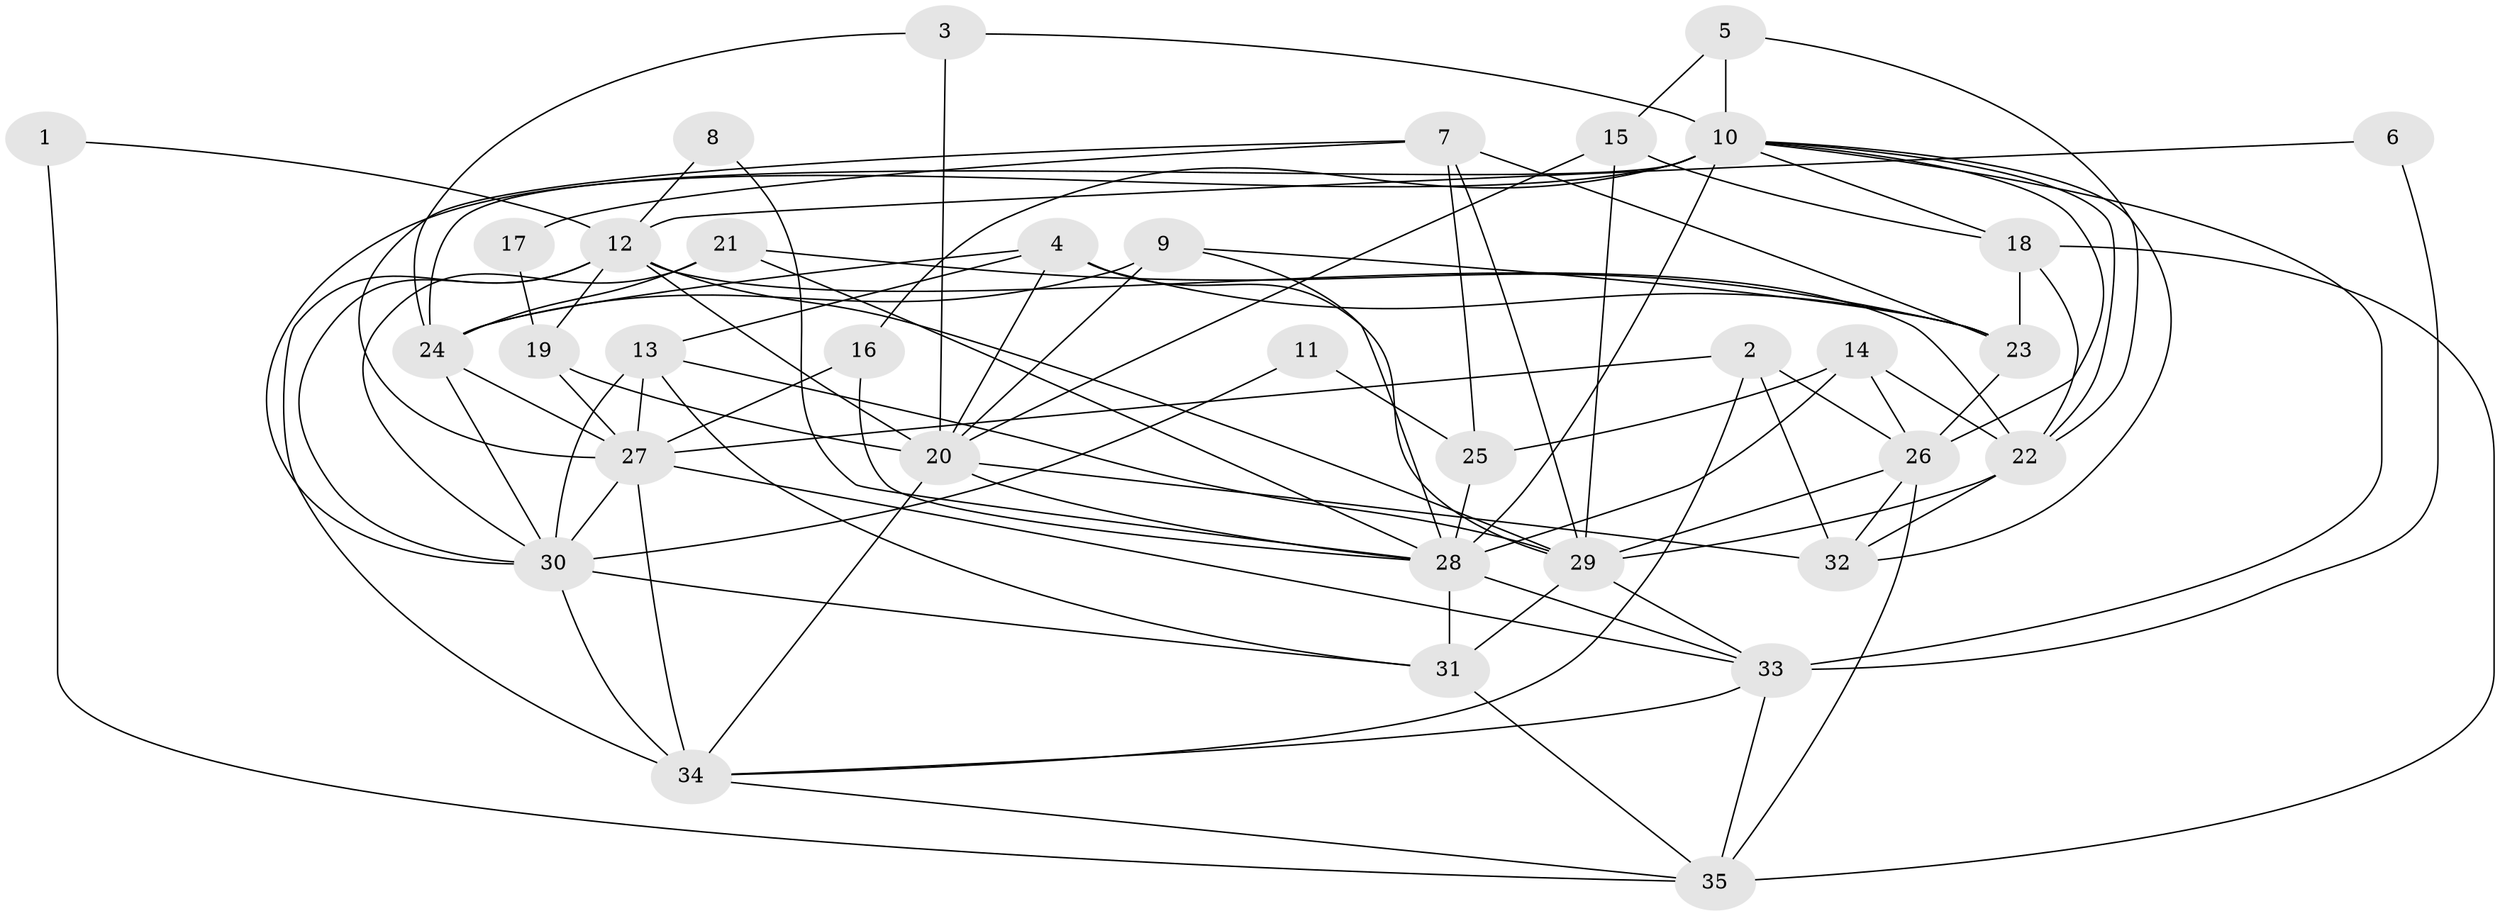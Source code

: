 // original degree distribution, {2: 0.17391304347826086, 4: 0.34782608695652173, 3: 0.18840579710144928, 5: 0.15942028985507245, 7: 0.028985507246376812, 8: 0.043478260869565216, 6: 0.057971014492753624}
// Generated by graph-tools (version 1.1) at 2025/26/03/09/25 03:26:19]
// undirected, 35 vertices, 95 edges
graph export_dot {
graph [start="1"]
  node [color=gray90,style=filled];
  1;
  2;
  3;
  4;
  5;
  6;
  7;
  8;
  9;
  10;
  11;
  12;
  13;
  14;
  15;
  16;
  17;
  18;
  19;
  20;
  21;
  22;
  23;
  24;
  25;
  26;
  27;
  28;
  29;
  30;
  31;
  32;
  33;
  34;
  35;
  1 -- 12 [weight=1.0];
  1 -- 35 [weight=1.0];
  2 -- 26 [weight=1.0];
  2 -- 27 [weight=1.0];
  2 -- 32 [weight=1.0];
  2 -- 34 [weight=1.0];
  3 -- 10 [weight=1.0];
  3 -- 20 [weight=1.0];
  3 -- 24 [weight=1.0];
  4 -- 13 [weight=1.0];
  4 -- 20 [weight=1.0];
  4 -- 23 [weight=2.0];
  4 -- 24 [weight=1.0];
  4 -- 29 [weight=1.0];
  5 -- 10 [weight=1.0];
  5 -- 15 [weight=1.0];
  5 -- 22 [weight=1.0];
  6 -- 12 [weight=1.0];
  6 -- 33 [weight=1.0];
  7 -- 17 [weight=1.0];
  7 -- 23 [weight=1.0];
  7 -- 25 [weight=1.0];
  7 -- 27 [weight=1.0];
  7 -- 29 [weight=1.0];
  8 -- 12 [weight=1.0];
  8 -- 28 [weight=1.0];
  9 -- 20 [weight=2.0];
  9 -- 23 [weight=1.0];
  9 -- 24 [weight=1.0];
  9 -- 28 [weight=1.0];
  10 -- 16 [weight=1.0];
  10 -- 18 [weight=1.0];
  10 -- 22 [weight=1.0];
  10 -- 24 [weight=1.0];
  10 -- 26 [weight=1.0];
  10 -- 28 [weight=2.0];
  10 -- 30 [weight=1.0];
  10 -- 32 [weight=1.0];
  10 -- 33 [weight=1.0];
  11 -- 25 [weight=1.0];
  11 -- 30 [weight=1.0];
  12 -- 19 [weight=1.0];
  12 -- 20 [weight=1.0];
  12 -- 22 [weight=1.0];
  12 -- 29 [weight=1.0];
  12 -- 30 [weight=1.0];
  12 -- 34 [weight=1.0];
  13 -- 27 [weight=1.0];
  13 -- 29 [weight=1.0];
  13 -- 30 [weight=1.0];
  13 -- 31 [weight=1.0];
  14 -- 22 [weight=2.0];
  14 -- 25 [weight=1.0];
  14 -- 26 [weight=1.0];
  14 -- 28 [weight=1.0];
  15 -- 18 [weight=1.0];
  15 -- 20 [weight=1.0];
  15 -- 29 [weight=1.0];
  16 -- 27 [weight=1.0];
  16 -- 28 [weight=1.0];
  17 -- 19 [weight=1.0];
  18 -- 22 [weight=1.0];
  18 -- 23 [weight=1.0];
  18 -- 35 [weight=1.0];
  19 -- 20 [weight=1.0];
  19 -- 27 [weight=1.0];
  20 -- 28 [weight=1.0];
  20 -- 32 [weight=1.0];
  20 -- 34 [weight=1.0];
  21 -- 23 [weight=1.0];
  21 -- 24 [weight=1.0];
  21 -- 28 [weight=2.0];
  21 -- 30 [weight=1.0];
  22 -- 29 [weight=2.0];
  22 -- 32 [weight=1.0];
  23 -- 26 [weight=1.0];
  24 -- 27 [weight=1.0];
  24 -- 30 [weight=1.0];
  25 -- 28 [weight=2.0];
  26 -- 29 [weight=1.0];
  26 -- 32 [weight=1.0];
  26 -- 35 [weight=1.0];
  27 -- 30 [weight=1.0];
  27 -- 33 [weight=1.0];
  27 -- 34 [weight=1.0];
  28 -- 31 [weight=1.0];
  28 -- 33 [weight=1.0];
  29 -- 31 [weight=1.0];
  29 -- 33 [weight=1.0];
  30 -- 31 [weight=1.0];
  30 -- 34 [weight=1.0];
  31 -- 35 [weight=1.0];
  33 -- 34 [weight=1.0];
  33 -- 35 [weight=1.0];
  34 -- 35 [weight=1.0];
}
